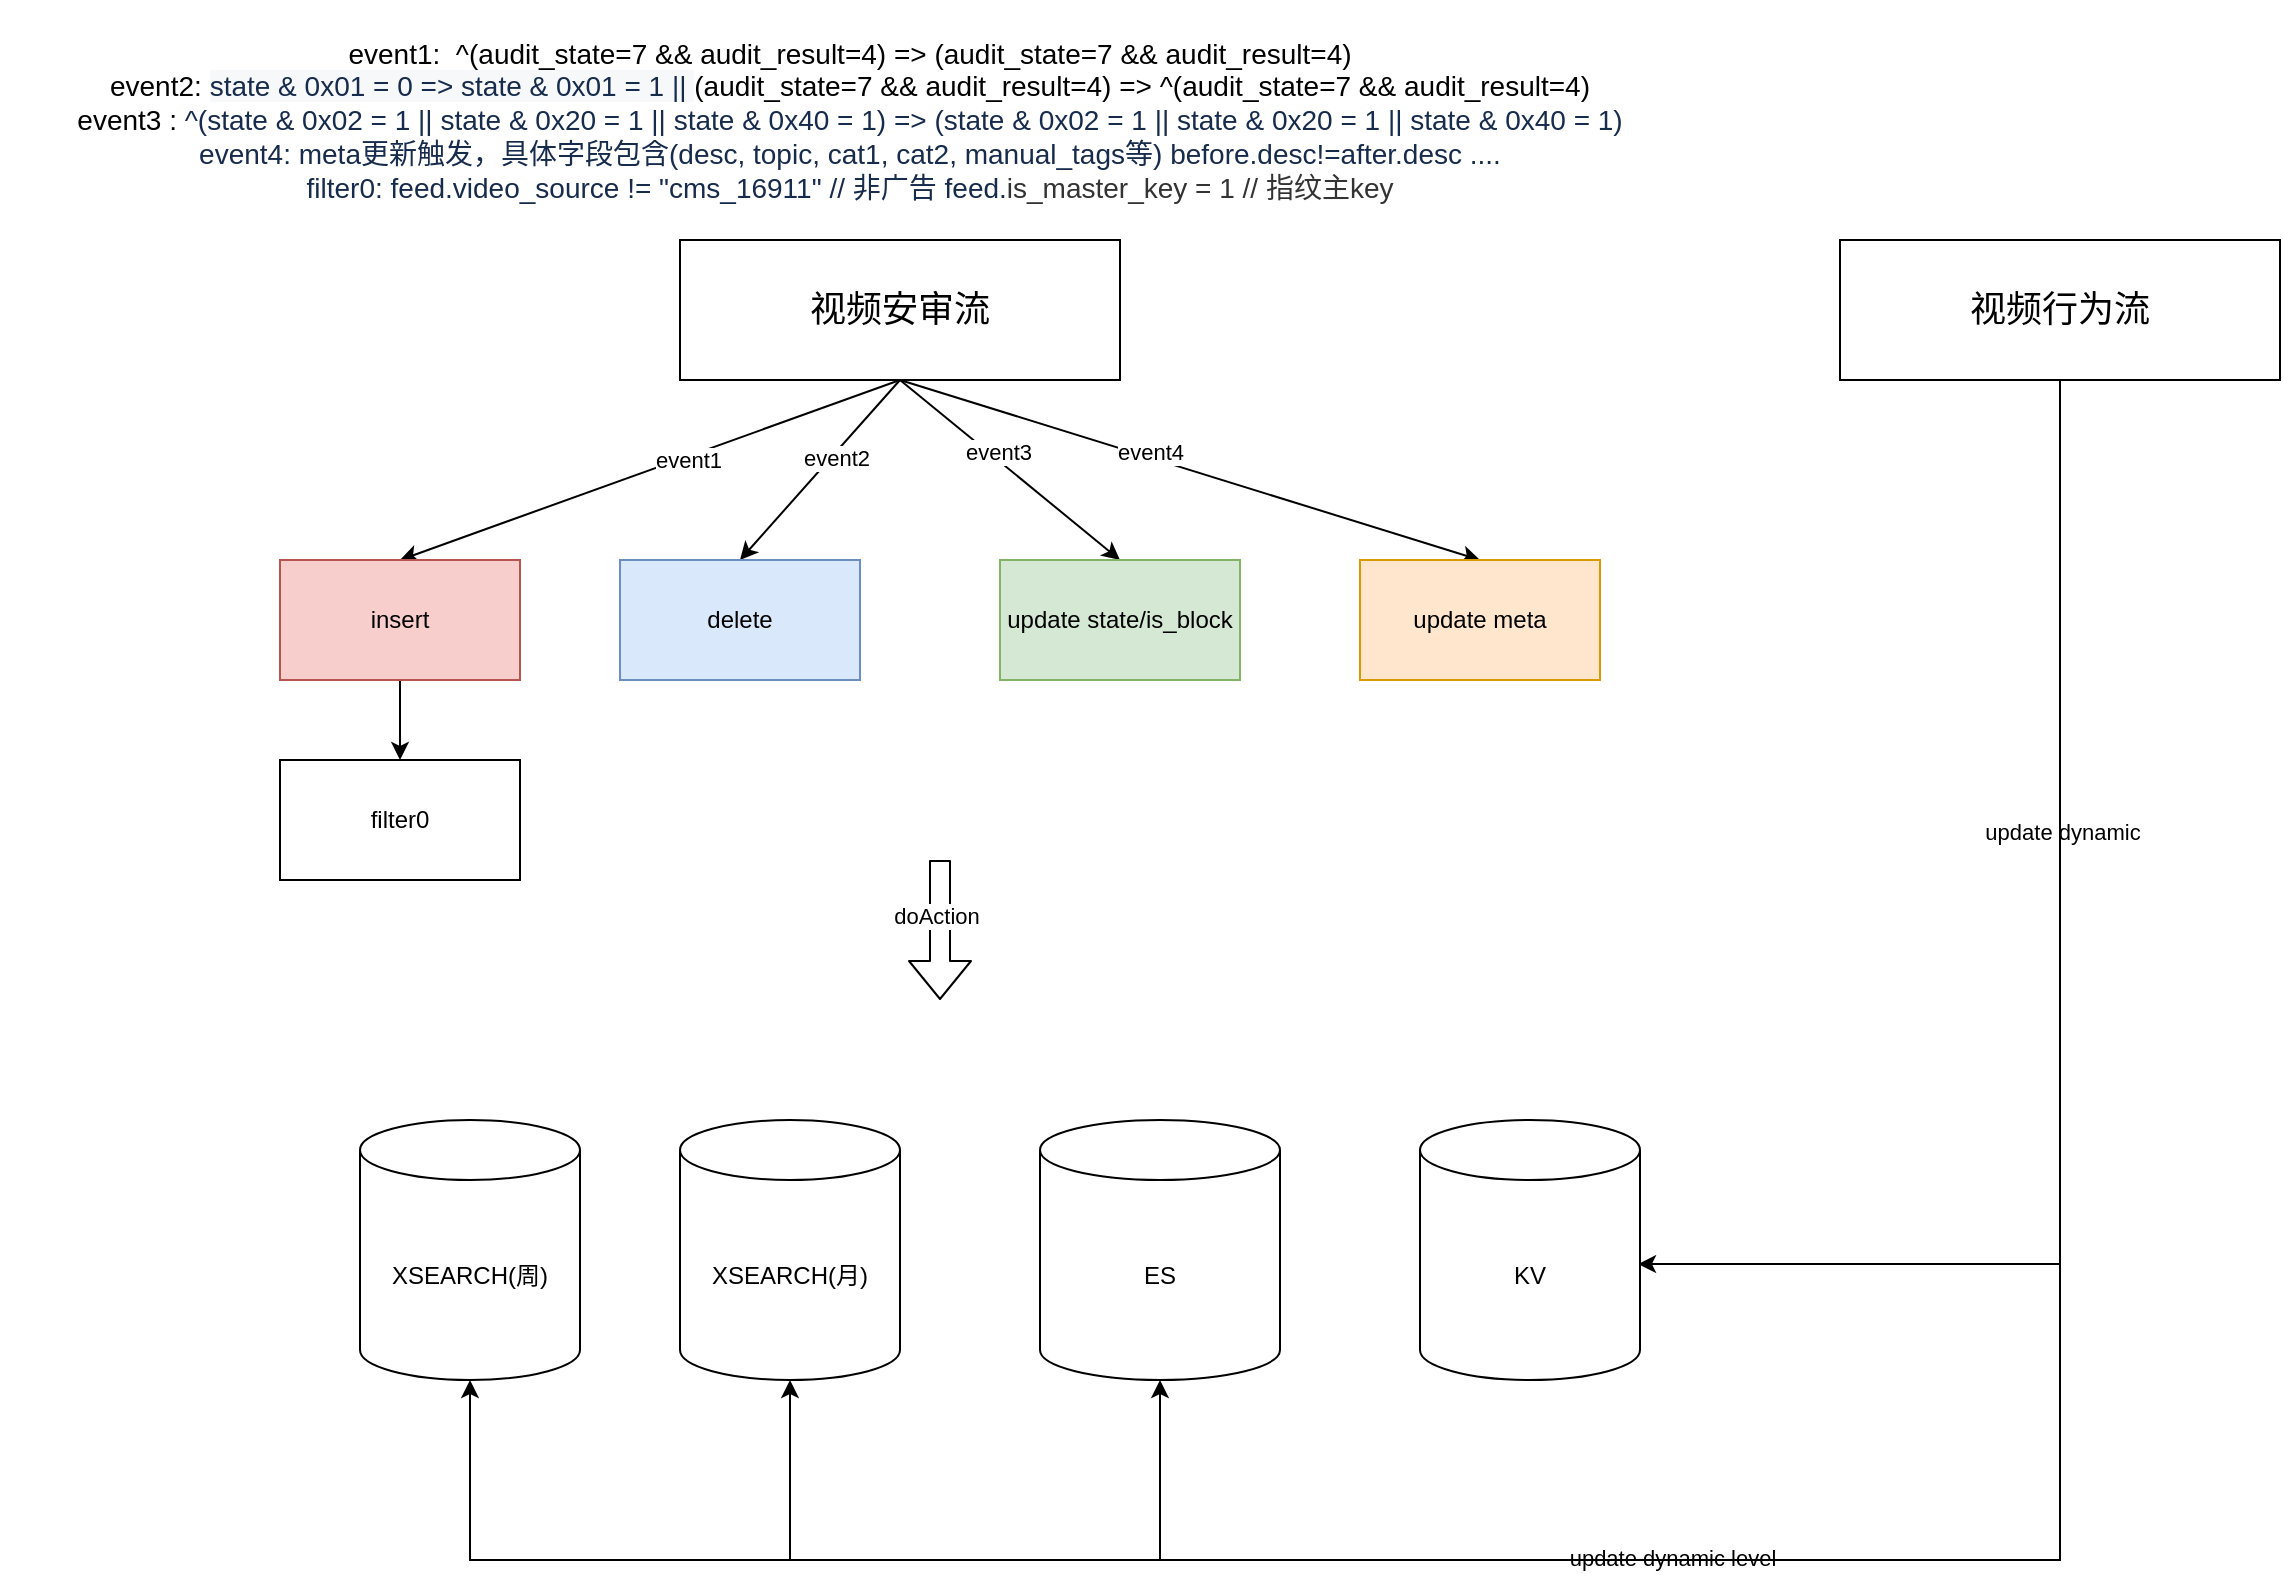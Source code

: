 <mxfile version="14.1.1" type="github">
  <diagram id="_KGdLCxIYCKf-Vqc58f2" name="Page-1">
    <mxGraphModel dx="2084" dy="1955" grid="1" gridSize="10" guides="1" tooltips="1" connect="1" arrows="1" fold="1" page="1" pageScale="1" pageWidth="827" pageHeight="1169" math="0" shadow="0">
      <root>
        <mxCell id="0" />
        <mxCell id="1" parent="0" />
        <mxCell id="E1HCFxRwRJt3zf8EPV6W-1" value="&lt;font style=&quot;font-size: 18px&quot;&gt;视频安审流&lt;/font&gt;" style="rounded=0;whiteSpace=wrap;html=1;" parent="1" vertex="1">
          <mxGeometry x="80" y="110" width="220" height="70" as="geometry" />
        </mxCell>
        <mxCell id="E1HCFxRwRJt3zf8EPV6W-45" value="" style="edgeStyle=orthogonalEdgeStyle;rounded=0;orthogonalLoop=1;jettySize=auto;html=1;entryX=0.991;entryY=0.554;entryDx=0;entryDy=0;entryPerimeter=0;exitX=0.5;exitY=1;exitDx=0;exitDy=0;" parent="1" source="E1HCFxRwRJt3zf8EPV6W-2" target="E1HCFxRwRJt3zf8EPV6W-14" edge="1">
          <mxGeometry relative="1" as="geometry">
            <mxPoint x="767" y="640" as="targetPoint" />
            <Array as="points">
              <mxPoint x="770" y="622" />
            </Array>
          </mxGeometry>
        </mxCell>
        <mxCell id="E1HCFxRwRJt3zf8EPV6W-46" value="update dynamic" style="edgeLabel;html=1;align=center;verticalAlign=middle;resizable=0;points=[];" parent="E1HCFxRwRJt3zf8EPV6W-45" vertex="1" connectable="0">
          <mxGeometry x="-0.309" y="1" relative="1" as="geometry">
            <mxPoint as="offset" />
          </mxGeometry>
        </mxCell>
        <mxCell id="E1HCFxRwRJt3zf8EPV6W-2" value="&lt;font style=&quot;font-size: 18px&quot;&gt;视频行为流&lt;/font&gt;" style="rounded=0;whiteSpace=wrap;html=1;" parent="1" vertex="1">
          <mxGeometry x="660" y="110" width="220" height="70" as="geometry" />
        </mxCell>
        <mxCell id="E1HCFxRwRJt3zf8EPV6W-3" value="" style="endArrow=classic;html=1;exitX=0.5;exitY=1;exitDx=0;exitDy=0;entryX=0.5;entryY=0;entryDx=0;entryDy=0;" parent="1" source="E1HCFxRwRJt3zf8EPV6W-1" target="E1HCFxRwRJt3zf8EPV6W-15" edge="1">
          <mxGeometry width="50" height="50" relative="1" as="geometry">
            <mxPoint x="390" y="450" as="sourcePoint" />
            <mxPoint y="330" as="targetPoint" />
          </mxGeometry>
        </mxCell>
        <mxCell id="E1HCFxRwRJt3zf8EPV6W-4" value="event1" style="edgeLabel;html=1;align=center;verticalAlign=middle;resizable=0;points=[];" parent="E1HCFxRwRJt3zf8EPV6W-3" vertex="1" connectable="0">
          <mxGeometry x="-0.145" y="2" relative="1" as="geometry">
            <mxPoint y="-1" as="offset" />
          </mxGeometry>
        </mxCell>
        <mxCell id="E1HCFxRwRJt3zf8EPV6W-5" value="" style="endArrow=classic;html=1;exitX=0.5;exitY=1;exitDx=0;exitDy=0;entryX=0.5;entryY=0;entryDx=0;entryDy=0;" parent="1" source="E1HCFxRwRJt3zf8EPV6W-1" target="E1HCFxRwRJt3zf8EPV6W-24" edge="1">
          <mxGeometry width="50" height="50" relative="1" as="geometry">
            <mxPoint x="160" y="260" as="sourcePoint" />
            <mxPoint x="110" y="330" as="targetPoint" />
          </mxGeometry>
        </mxCell>
        <mxCell id="E1HCFxRwRJt3zf8EPV6W-6" value="event2" style="edgeLabel;html=1;align=center;verticalAlign=middle;resizable=0;points=[];" parent="E1HCFxRwRJt3zf8EPV6W-5" vertex="1" connectable="0">
          <mxGeometry x="-0.145" y="2" relative="1" as="geometry">
            <mxPoint y="-1" as="offset" />
          </mxGeometry>
        </mxCell>
        <mxCell id="E1HCFxRwRJt3zf8EPV6W-7" value="" style="endArrow=classic;html=1;exitX=0.5;exitY=1;exitDx=0;exitDy=0;entryX=0.5;entryY=0;entryDx=0;entryDy=0;" parent="1" source="E1HCFxRwRJt3zf8EPV6W-1" target="E1HCFxRwRJt3zf8EPV6W-33" edge="1">
          <mxGeometry width="50" height="50" relative="1" as="geometry">
            <mxPoint x="160" y="260" as="sourcePoint" />
            <mxPoint x="230" y="330" as="targetPoint" />
          </mxGeometry>
        </mxCell>
        <mxCell id="E1HCFxRwRJt3zf8EPV6W-8" value="event3" style="edgeLabel;html=1;align=center;verticalAlign=middle;resizable=0;points=[];" parent="E1HCFxRwRJt3zf8EPV6W-7" vertex="1" connectable="0">
          <mxGeometry x="-0.145" y="2" relative="1" as="geometry">
            <mxPoint y="-1" as="offset" />
          </mxGeometry>
        </mxCell>
        <mxCell id="E1HCFxRwRJt3zf8EPV6W-9" value="" style="endArrow=classic;html=1;exitX=0.5;exitY=1;exitDx=0;exitDy=0;entryX=0.5;entryY=0;entryDx=0;entryDy=0;" parent="1" source="E1HCFxRwRJt3zf8EPV6W-1" target="E1HCFxRwRJt3zf8EPV6W-36" edge="1">
          <mxGeometry width="50" height="50" relative="1" as="geometry">
            <mxPoint x="160" y="260" as="sourcePoint" />
            <mxPoint x="560" y="320" as="targetPoint" />
          </mxGeometry>
        </mxCell>
        <mxCell id="E1HCFxRwRJt3zf8EPV6W-10" value="event4" style="edgeLabel;html=1;align=center;verticalAlign=middle;resizable=0;points=[];" parent="E1HCFxRwRJt3zf8EPV6W-9" vertex="1" connectable="0">
          <mxGeometry x="-0.145" y="2" relative="1" as="geometry">
            <mxPoint y="-1" as="offset" />
          </mxGeometry>
        </mxCell>
        <mxCell id="E1HCFxRwRJt3zf8EPV6W-11" value="&lt;font style=&quot;font-size: 14px&quot;&gt;event1:&amp;nbsp; ^(audit_state=7 &amp;amp;&amp;amp; audit_result=4) =&amp;gt; (audit_state=7 &amp;amp;&amp;amp; audit_result=4)&lt;br&gt;event2:&amp;nbsp;&lt;span style=&quot;color: rgb(23 , 43 , 77) ; text-align: left ; background-color: rgb(246 , 248 , 250)&quot;&gt;state &amp;amp; 0x01 = 0 =&amp;gt; state &amp;amp; 0x01 = 1 ||&amp;nbsp;&lt;/span&gt;(audit_state=7 &amp;amp;&amp;amp; audit_result=4) =&amp;gt; ^(audit_state=7 &amp;amp;&amp;amp; audit_result=4)&lt;br&gt;event3 :&amp;nbsp;&lt;span style=&quot;background-color: rgb(255 , 255 , 255) ; color: rgb(23 , 43 , 77) ; font-family: , , &amp;#34;segoe ui&amp;#34; , &amp;#34;roboto&amp;#34; , &amp;#34;oxygen&amp;#34; , &amp;#34;ubuntu&amp;#34; , &amp;#34;fira sans&amp;#34; , &amp;#34;droid sans&amp;#34; , &amp;#34;helvetica neue&amp;#34; , sans-serif ; text-align: left&quot;&gt;^(state &amp;amp; 0x02 = 1 || state &amp;amp; 0x20 = 1 || state &amp;amp; 0x40 = 1) =&amp;gt;&amp;nbsp;&lt;/span&gt;&lt;span style=&quot;background-color: rgb(255 , 255 , 255) ; color: rgb(23 , 43 , 77) ; font-family: , , &amp;#34;segoe ui&amp;#34; , &amp;#34;roboto&amp;#34; , &amp;#34;oxygen&amp;#34; , &amp;#34;ubuntu&amp;#34; , &amp;#34;fira sans&amp;#34; , &amp;#34;droid sans&amp;#34; , &amp;#34;helvetica neue&amp;#34; , sans-serif ; text-align: left&quot;&gt;(state &amp;amp; 0x02 = 1 || state &amp;amp; 0x20 = 1 || state &amp;amp; 0x40 = 1)&lt;br&gt;&lt;/span&gt;&lt;span style=&quot;background-color: rgb(255 , 255 , 255) ; color: rgb(23 , 43 , 77) ; font-family: , , &amp;#34;segoe ui&amp;#34; , &amp;#34;roboto&amp;#34; , &amp;#34;oxygen&amp;#34; , &amp;#34;ubuntu&amp;#34; , &amp;#34;fira sans&amp;#34; , &amp;#34;droid sans&amp;#34; , &amp;#34;helvetica neue&amp;#34; , sans-serif ; text-align: left&quot;&gt;event4: meta更新触发，具体字段包含(&lt;/span&gt;&lt;span style=&quot;color: rgb(23 , 43 , 77) ; font-family: , , &amp;#34;segoe ui&amp;#34; , &amp;#34;roboto&amp;#34; , &amp;#34;oxygen&amp;#34; , &amp;#34;ubuntu&amp;#34; , &amp;#34;fira sans&amp;#34; , &amp;#34;droid sans&amp;#34; , &amp;#34;helvetica neue&amp;#34; , sans-serif ; background-color: rgb(255 , 255 , 255)&quot;&gt;desc, topic, cat1, cat2, manual_tags&lt;/span&gt;&lt;span style=&quot;background-color: rgb(255 , 255 , 255) ; color: rgb(23 , 43 , 77) ; font-family: , , &amp;#34;segoe ui&amp;#34; , &amp;#34;roboto&amp;#34; , &amp;#34;oxygen&amp;#34; , &amp;#34;ubuntu&amp;#34; , &amp;#34;fira sans&amp;#34; , &amp;#34;droid sans&amp;#34; , &amp;#34;helvetica neue&amp;#34; , sans-serif ; text-align: left&quot;&gt;等) before.desc!=after.desc ....&lt;br&gt;filter0:&amp;nbsp;&lt;/span&gt;&lt;span style=&quot;background-color: rgb(255 , 255 , 255) ; color: rgb(23 , 43 , 77) ; font-family: , , &amp;#34;segoe ui&amp;#34; , &amp;#34;roboto&amp;#34; , &amp;#34;oxygen&amp;#34; , &amp;#34;ubuntu&amp;#34; , &amp;#34;fira sans&amp;#34; , &amp;#34;droid sans&amp;#34; , &amp;#34;helvetica neue&amp;#34; , sans-serif ; text-align: left&quot;&gt;feed.video_source&amp;nbsp;!= &quot;cms_16911&quot;&amp;nbsp;// 非广告&amp;nbsp;&lt;/span&gt;&lt;span style=&quot;background-color: rgb(255 , 255 , 255) ; color: rgb(23 , 43 , 77) ; font-family: , , &amp;#34;segoe ui&amp;#34; , &amp;#34;roboto&amp;#34; , &amp;#34;oxygen&amp;#34; , &amp;#34;ubuntu&amp;#34; , &amp;#34;fira sans&amp;#34; , &amp;#34;droid sans&amp;#34; , &amp;#34;helvetica neue&amp;#34; , sans-serif ; text-align: left&quot;&gt;feed.&lt;/span&gt;&lt;span style=&quot;font-family: , , &amp;#34;segoe ui&amp;#34; , &amp;#34;roboto&amp;#34; , &amp;#34;oxygen&amp;#34; , &amp;#34;ubuntu&amp;#34; , &amp;#34;fira sans&amp;#34; , &amp;#34;droid sans&amp;#34; , &amp;#34;helvetica neue&amp;#34; , sans-serif ; text-align: left ; margin: 0px ; color: rgb(51 , 51 , 51)&quot;&gt;is_master_key = 1&amp;nbsp;// 指纹主key&lt;/span&gt;&lt;span style=&quot;background-color: rgb(255 , 255 , 255) ; color: rgb(23 , 43 , 77) ; font-family: , , &amp;#34;segoe ui&amp;#34; , &amp;#34;roboto&amp;#34; , &amp;#34;oxygen&amp;#34; , &amp;#34;ubuntu&amp;#34; , &amp;#34;fira sans&amp;#34; , &amp;#34;droid sans&amp;#34; , &amp;#34;helvetica neue&amp;#34; , sans-serif ; text-align: left&quot;&gt;&lt;br&gt;&lt;/span&gt;&lt;/font&gt;" style="text;html=1;strokeColor=none;fillColor=none;align=center;verticalAlign=middle;whiteSpace=wrap;rounded=0;" parent="1" vertex="1">
          <mxGeometry x="-260" y="-10" width="850" height="120" as="geometry" />
        </mxCell>
        <mxCell id="E1HCFxRwRJt3zf8EPV6W-12" value="XSEARCH(周)" style="shape=cylinder3;whiteSpace=wrap;html=1;boundedLbl=1;backgroundOutline=1;size=15;" parent="1" vertex="1">
          <mxGeometry x="-80" y="550" width="110" height="130" as="geometry" />
        </mxCell>
        <mxCell id="E1HCFxRwRJt3zf8EPV6W-13" value="ES" style="shape=cylinder3;whiteSpace=wrap;html=1;boundedLbl=1;backgroundOutline=1;size=15;" parent="1" vertex="1">
          <mxGeometry x="260" y="550" width="120" height="130" as="geometry" />
        </mxCell>
        <mxCell id="E1HCFxRwRJt3zf8EPV6W-14" value="KV" style="shape=cylinder3;whiteSpace=wrap;html=1;boundedLbl=1;backgroundOutline=1;size=15;" parent="1" vertex="1">
          <mxGeometry x="450" y="550" width="110" height="130" as="geometry" />
        </mxCell>
        <mxCell id="E1HCFxRwRJt3zf8EPV6W-57" value="" style="edgeStyle=orthogonalEdgeStyle;rounded=0;orthogonalLoop=1;jettySize=auto;html=1;" parent="1" source="E1HCFxRwRJt3zf8EPV6W-15" target="E1HCFxRwRJt3zf8EPV6W-56" edge="1">
          <mxGeometry relative="1" as="geometry" />
        </mxCell>
        <mxCell id="E1HCFxRwRJt3zf8EPV6W-15" value="insert" style="rounded=0;whiteSpace=wrap;html=1;fillColor=#f8cecc;strokeColor=#b85450;" parent="1" vertex="1">
          <mxGeometry x="-120" y="270" width="120" height="60" as="geometry" />
        </mxCell>
        <mxCell id="E1HCFxRwRJt3zf8EPV6W-23" value="XSEARCH(月)" style="shape=cylinder3;whiteSpace=wrap;html=1;boundedLbl=1;backgroundOutline=1;size=15;" parent="1" vertex="1">
          <mxGeometry x="80" y="550" width="110" height="130" as="geometry" />
        </mxCell>
        <mxCell id="E1HCFxRwRJt3zf8EPV6W-24" value="delete" style="rounded=0;whiteSpace=wrap;html=1;fillColor=#dae8fc;strokeColor=#6c8ebf;" parent="1" vertex="1">
          <mxGeometry x="50" y="270" width="120" height="60" as="geometry" />
        </mxCell>
        <mxCell id="E1HCFxRwRJt3zf8EPV6W-33" value="update state/is_block" style="rounded=0;whiteSpace=wrap;html=1;fillColor=#d5e8d4;strokeColor=#82b366;" parent="1" vertex="1">
          <mxGeometry x="240" y="270" width="120" height="60" as="geometry" />
        </mxCell>
        <mxCell id="E1HCFxRwRJt3zf8EPV6W-36" value="update meta" style="rounded=0;whiteSpace=wrap;html=1;fillColor=#ffe6cc;strokeColor=#d79b00;" parent="1" vertex="1">
          <mxGeometry x="420" y="270" width="120" height="60" as="geometry" />
        </mxCell>
        <mxCell id="E1HCFxRwRJt3zf8EPV6W-42" value="" style="shape=flexArrow;endArrow=classic;html=1;" parent="1" edge="1">
          <mxGeometry width="50" height="50" relative="1" as="geometry">
            <mxPoint x="210" y="420" as="sourcePoint" />
            <mxPoint x="210" y="490" as="targetPoint" />
          </mxGeometry>
        </mxCell>
        <mxCell id="E1HCFxRwRJt3zf8EPV6W-43" value="doAction" style="edgeLabel;html=1;align=center;verticalAlign=middle;resizable=0;points=[];" parent="E1HCFxRwRJt3zf8EPV6W-42" vertex="1" connectable="0">
          <mxGeometry x="-0.2" y="-2" relative="1" as="geometry">
            <mxPoint as="offset" />
          </mxGeometry>
        </mxCell>
        <mxCell id="E1HCFxRwRJt3zf8EPV6W-50" value="" style="edgeStyle=orthogonalEdgeStyle;rounded=0;orthogonalLoop=1;jettySize=auto;html=1;entryX=0.5;entryY=1;entryDx=0;entryDy=0;entryPerimeter=0;exitX=0.5;exitY=1;exitDx=0;exitDy=0;" parent="1" source="E1HCFxRwRJt3zf8EPV6W-2" target="E1HCFxRwRJt3zf8EPV6W-13" edge="1">
          <mxGeometry relative="1" as="geometry">
            <mxPoint x="780" y="190" as="sourcePoint" />
            <mxPoint x="569.01" y="632.02" as="targetPoint" />
            <Array as="points">
              <mxPoint x="770" y="770" />
              <mxPoint x="320" y="770" />
            </Array>
          </mxGeometry>
        </mxCell>
        <mxCell id="E1HCFxRwRJt3zf8EPV6W-52" value="update dynamic level" style="edgeLabel;html=1;align=center;verticalAlign=middle;resizable=0;points=[];" parent="E1HCFxRwRJt3zf8EPV6W-50" vertex="1" connectable="0">
          <mxGeometry x="0.388" y="-1" relative="1" as="geometry">
            <mxPoint as="offset" />
          </mxGeometry>
        </mxCell>
        <mxCell id="E1HCFxRwRJt3zf8EPV6W-53" value="" style="edgeStyle=orthogonalEdgeStyle;rounded=0;orthogonalLoop=1;jettySize=auto;html=1;entryX=0.5;entryY=1;entryDx=0;entryDy=0;entryPerimeter=0;exitX=0.5;exitY=1;exitDx=0;exitDy=0;" parent="1" source="E1HCFxRwRJt3zf8EPV6W-2" target="E1HCFxRwRJt3zf8EPV6W-23" edge="1">
          <mxGeometry relative="1" as="geometry">
            <mxPoint x="780" y="190" as="sourcePoint" />
            <mxPoint x="330" y="690" as="targetPoint" />
            <Array as="points">
              <mxPoint x="770" y="770" />
              <mxPoint x="135" y="770" />
            </Array>
          </mxGeometry>
        </mxCell>
        <mxCell id="E1HCFxRwRJt3zf8EPV6W-55" value="" style="edgeStyle=orthogonalEdgeStyle;rounded=0;orthogonalLoop=1;jettySize=auto;html=1;entryX=0.5;entryY=1;entryDx=0;entryDy=0;entryPerimeter=0;exitX=0.5;exitY=1;exitDx=0;exitDy=0;" parent="1" source="E1HCFxRwRJt3zf8EPV6W-2" target="E1HCFxRwRJt3zf8EPV6W-12" edge="1">
          <mxGeometry relative="1" as="geometry">
            <mxPoint x="790" y="200" as="sourcePoint" />
            <mxPoint x="145" y="690" as="targetPoint" />
            <Array as="points">
              <mxPoint x="770" y="770" />
              <mxPoint x="-25" y="770" />
            </Array>
          </mxGeometry>
        </mxCell>
        <mxCell id="E1HCFxRwRJt3zf8EPV6W-56" value="filter0" style="rounded=0;whiteSpace=wrap;html=1;" parent="1" vertex="1">
          <mxGeometry x="-120" y="370" width="120" height="60" as="geometry" />
        </mxCell>
      </root>
    </mxGraphModel>
  </diagram>
</mxfile>
